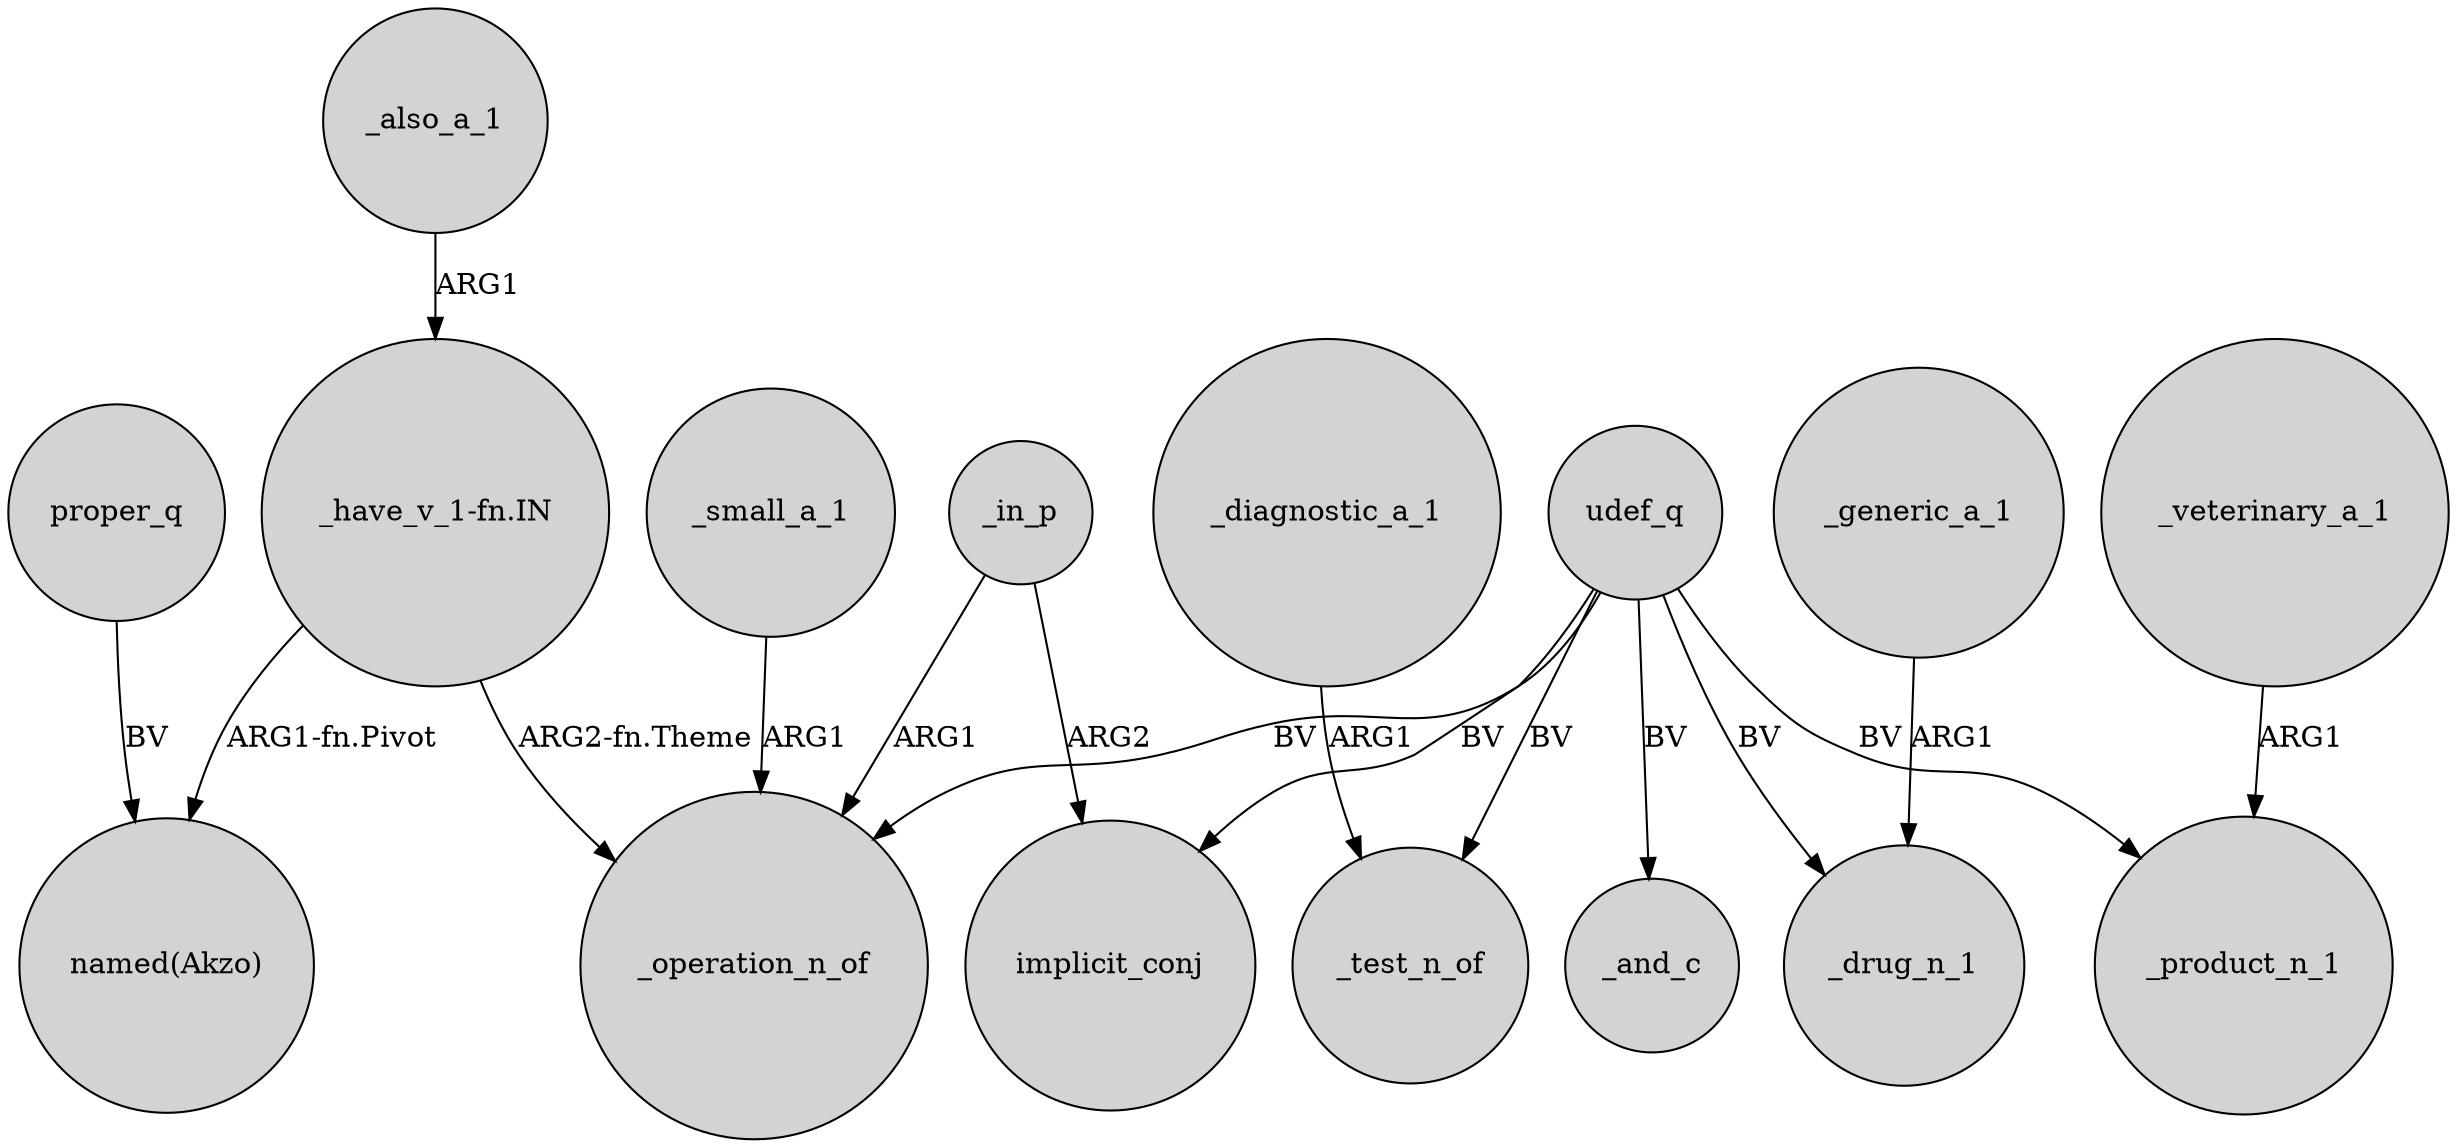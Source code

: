 digraph {
	node [shape=circle style=filled]
	proper_q -> "named(Akzo)" [label=BV]
	udef_q -> _test_n_of [label=BV]
	_diagnostic_a_1 -> _test_n_of [label=ARG1]
	udef_q -> _product_n_1 [label=BV]
	_in_p -> implicit_conj [label=ARG2]
	"_have_v_1-fn.IN" -> "named(Akzo)" [label="ARG1-fn.Pivot"]
	"_have_v_1-fn.IN" -> _operation_n_of [label="ARG2-fn.Theme"]
	udef_q -> implicit_conj [label=BV]
	_also_a_1 -> "_have_v_1-fn.IN" [label=ARG1]
	udef_q -> _and_c [label=BV]
	_small_a_1 -> _operation_n_of [label=ARG1]
	udef_q -> _drug_n_1 [label=BV]
	udef_q -> _operation_n_of [label=BV]
	_generic_a_1 -> _drug_n_1 [label=ARG1]
	_veterinary_a_1 -> _product_n_1 [label=ARG1]
	_in_p -> _operation_n_of [label=ARG1]
}
